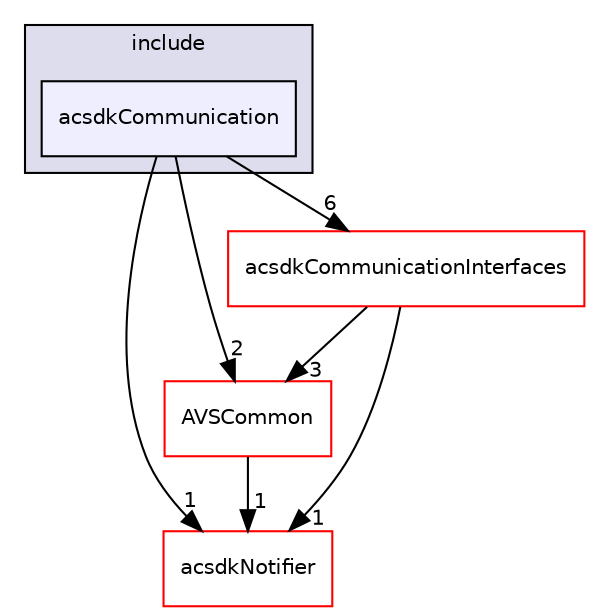 digraph "/workplace/avs-device-sdk/shared/acsdkCommunication/include/acsdkCommunication" {
  compound=true
  node [ fontsize="10", fontname="Helvetica"];
  edge [ labelfontsize="10", labelfontname="Helvetica"];
  subgraph clusterdir_0ecffb7d0e9062b6c0064ed8a6915c79 {
    graph [ bgcolor="#ddddee", pencolor="black", label="include" fontname="Helvetica", fontsize="10", URL="dir_0ecffb7d0e9062b6c0064ed8a6915c79.html"]
  dir_846b486bded31b73ae5442252e8335a8 [shape=box, label="acsdkCommunication", style="filled", fillcolor="#eeeeff", pencolor="black", URL="dir_846b486bded31b73ae5442252e8335a8.html"];
  }
  dir_fe5a1e31b2404c649ea4321e0ec6a380 [shape=box label="acsdkNotifier" fillcolor="white" style="filled" color="red" URL="dir_fe5a1e31b2404c649ea4321e0ec6a380.html"];
  dir_13e65effb2bde530b17b3d5eefcd0266 [shape=box label="AVSCommon" fillcolor="white" style="filled" color="red" URL="dir_13e65effb2bde530b17b3d5eefcd0266.html"];
  dir_946d7c0ba4de122aec9019a9272c29f4 [shape=box label="acsdkCommunicationInterfaces" fillcolor="white" style="filled" color="red" URL="dir_946d7c0ba4de122aec9019a9272c29f4.html"];
  dir_846b486bded31b73ae5442252e8335a8->dir_fe5a1e31b2404c649ea4321e0ec6a380 [headlabel="1", labeldistance=1.5 headhref="dir_000721_000732.html"];
  dir_846b486bded31b73ae5442252e8335a8->dir_13e65effb2bde530b17b3d5eefcd0266 [headlabel="2", labeldistance=1.5 headhref="dir_000721_000017.html"];
  dir_846b486bded31b73ae5442252e8335a8->dir_946d7c0ba4de122aec9019a9272c29f4 [headlabel="6", labeldistance=1.5 headhref="dir_000721_000723.html"];
  dir_13e65effb2bde530b17b3d5eefcd0266->dir_fe5a1e31b2404c649ea4321e0ec6a380 [headlabel="1", labeldistance=1.5 headhref="dir_000017_000732.html"];
  dir_946d7c0ba4de122aec9019a9272c29f4->dir_fe5a1e31b2404c649ea4321e0ec6a380 [headlabel="1", labeldistance=1.5 headhref="dir_000723_000732.html"];
  dir_946d7c0ba4de122aec9019a9272c29f4->dir_13e65effb2bde530b17b3d5eefcd0266 [headlabel="3", labeldistance=1.5 headhref="dir_000723_000017.html"];
}

